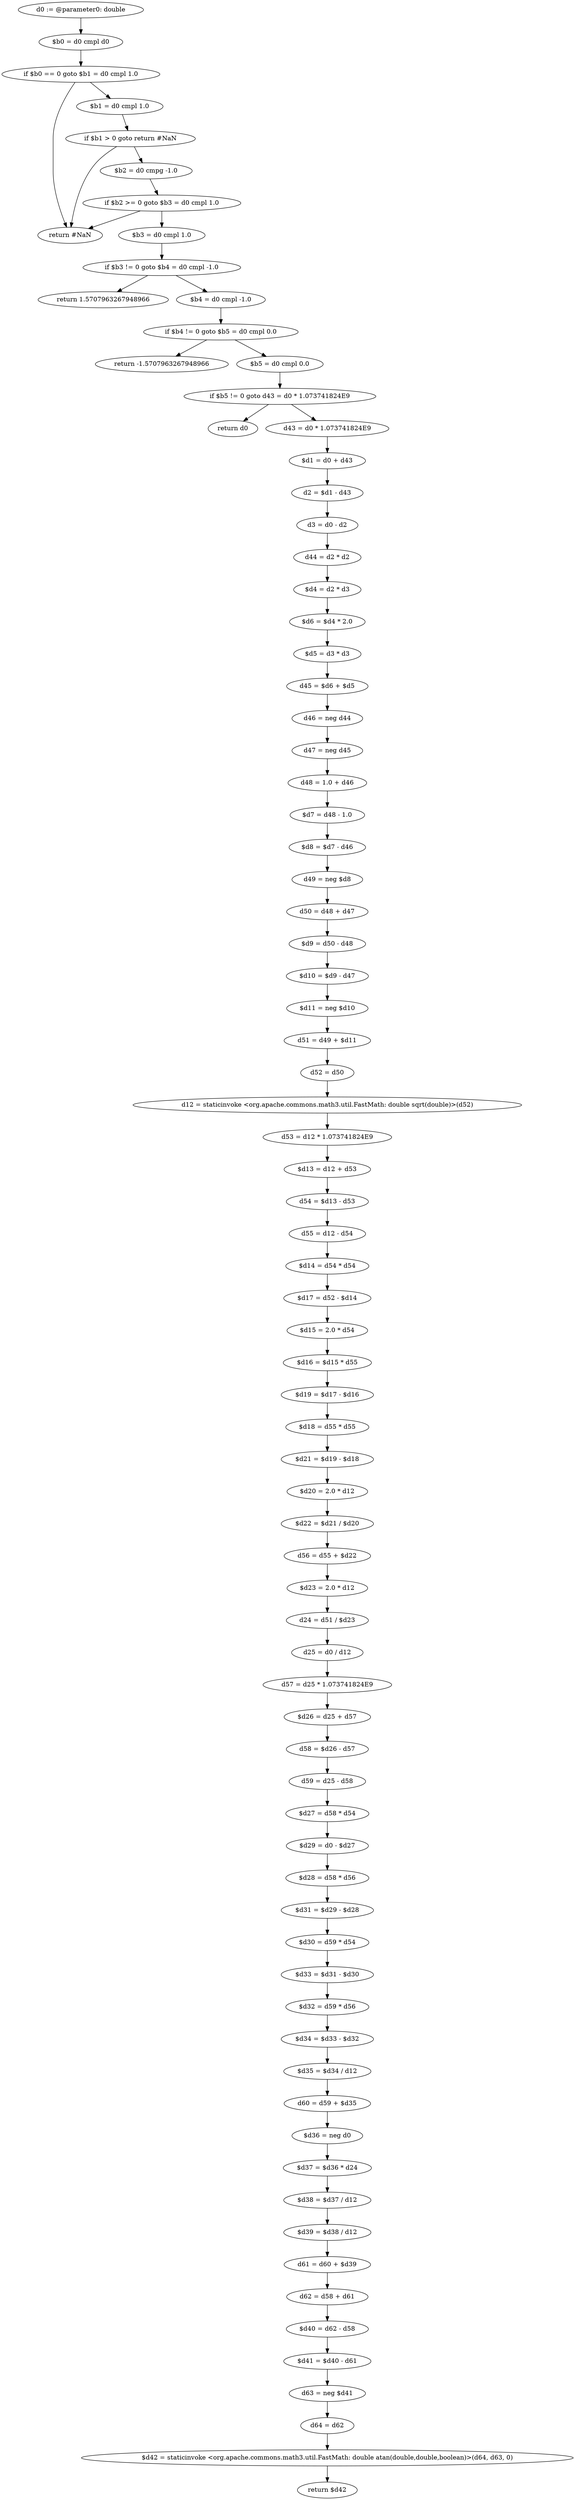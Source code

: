 digraph "unitGraph" {
    "d0 := @parameter0: double"
    "$b0 = d0 cmpl d0"
    "if $b0 == 0 goto $b1 = d0 cmpl 1.0"
    "return #NaN"
    "$b1 = d0 cmpl 1.0"
    "if $b1 > 0 goto return #NaN"
    "$b2 = d0 cmpg -1.0"
    "if $b2 >= 0 goto $b3 = d0 cmpl 1.0"
    "$b3 = d0 cmpl 1.0"
    "if $b3 != 0 goto $b4 = d0 cmpl -1.0"
    "return 1.5707963267948966"
    "$b4 = d0 cmpl -1.0"
    "if $b4 != 0 goto $b5 = d0 cmpl 0.0"
    "return -1.5707963267948966"
    "$b5 = d0 cmpl 0.0"
    "if $b5 != 0 goto d43 = d0 * 1.073741824E9"
    "return d0"
    "d43 = d0 * 1.073741824E9"
    "$d1 = d0 + d43"
    "d2 = $d1 - d43"
    "d3 = d0 - d2"
    "d44 = d2 * d2"
    "$d4 = d2 * d3"
    "$d6 = $d4 * 2.0"
    "$d5 = d3 * d3"
    "d45 = $d6 + $d5"
    "d46 = neg d44"
    "d47 = neg d45"
    "d48 = 1.0 + d46"
    "$d7 = d48 - 1.0"
    "$d8 = $d7 - d46"
    "d49 = neg $d8"
    "d50 = d48 + d47"
    "$d9 = d50 - d48"
    "$d10 = $d9 - d47"
    "$d11 = neg $d10"
    "d51 = d49 + $d11"
    "d52 = d50"
    "d12 = staticinvoke <org.apache.commons.math3.util.FastMath: double sqrt(double)>(d52)"
    "d53 = d12 * 1.073741824E9"
    "$d13 = d12 + d53"
    "d54 = $d13 - d53"
    "d55 = d12 - d54"
    "$d14 = d54 * d54"
    "$d17 = d52 - $d14"
    "$d15 = 2.0 * d54"
    "$d16 = $d15 * d55"
    "$d19 = $d17 - $d16"
    "$d18 = d55 * d55"
    "$d21 = $d19 - $d18"
    "$d20 = 2.0 * d12"
    "$d22 = $d21 / $d20"
    "d56 = d55 + $d22"
    "$d23 = 2.0 * d12"
    "d24 = d51 / $d23"
    "d25 = d0 / d12"
    "d57 = d25 * 1.073741824E9"
    "$d26 = d25 + d57"
    "d58 = $d26 - d57"
    "d59 = d25 - d58"
    "$d27 = d58 * d54"
    "$d29 = d0 - $d27"
    "$d28 = d58 * d56"
    "$d31 = $d29 - $d28"
    "$d30 = d59 * d54"
    "$d33 = $d31 - $d30"
    "$d32 = d59 * d56"
    "$d34 = $d33 - $d32"
    "$d35 = $d34 / d12"
    "d60 = d59 + $d35"
    "$d36 = neg d0"
    "$d37 = $d36 * d24"
    "$d38 = $d37 / d12"
    "$d39 = $d38 / d12"
    "d61 = d60 + $d39"
    "d62 = d58 + d61"
    "$d40 = d62 - d58"
    "$d41 = $d40 - d61"
    "d63 = neg $d41"
    "d64 = d62"
    "$d42 = staticinvoke <org.apache.commons.math3.util.FastMath: double atan(double,double,boolean)>(d64, d63, 0)"
    "return $d42"
    "d0 := @parameter0: double"->"$b0 = d0 cmpl d0";
    "$b0 = d0 cmpl d0"->"if $b0 == 0 goto $b1 = d0 cmpl 1.0";
    "if $b0 == 0 goto $b1 = d0 cmpl 1.0"->"return #NaN";
    "if $b0 == 0 goto $b1 = d0 cmpl 1.0"->"$b1 = d0 cmpl 1.0";
    "$b1 = d0 cmpl 1.0"->"if $b1 > 0 goto return #NaN";
    "if $b1 > 0 goto return #NaN"->"$b2 = d0 cmpg -1.0";
    "if $b1 > 0 goto return #NaN"->"return #NaN";
    "$b2 = d0 cmpg -1.0"->"if $b2 >= 0 goto $b3 = d0 cmpl 1.0";
    "if $b2 >= 0 goto $b3 = d0 cmpl 1.0"->"return #NaN";
    "if $b2 >= 0 goto $b3 = d0 cmpl 1.0"->"$b3 = d0 cmpl 1.0";
    "$b3 = d0 cmpl 1.0"->"if $b3 != 0 goto $b4 = d0 cmpl -1.0";
    "if $b3 != 0 goto $b4 = d0 cmpl -1.0"->"return 1.5707963267948966";
    "if $b3 != 0 goto $b4 = d0 cmpl -1.0"->"$b4 = d0 cmpl -1.0";
    "$b4 = d0 cmpl -1.0"->"if $b4 != 0 goto $b5 = d0 cmpl 0.0";
    "if $b4 != 0 goto $b5 = d0 cmpl 0.0"->"return -1.5707963267948966";
    "if $b4 != 0 goto $b5 = d0 cmpl 0.0"->"$b5 = d0 cmpl 0.0";
    "$b5 = d0 cmpl 0.0"->"if $b5 != 0 goto d43 = d0 * 1.073741824E9";
    "if $b5 != 0 goto d43 = d0 * 1.073741824E9"->"return d0";
    "if $b5 != 0 goto d43 = d0 * 1.073741824E9"->"d43 = d0 * 1.073741824E9";
    "d43 = d0 * 1.073741824E9"->"$d1 = d0 + d43";
    "$d1 = d0 + d43"->"d2 = $d1 - d43";
    "d2 = $d1 - d43"->"d3 = d0 - d2";
    "d3 = d0 - d2"->"d44 = d2 * d2";
    "d44 = d2 * d2"->"$d4 = d2 * d3";
    "$d4 = d2 * d3"->"$d6 = $d4 * 2.0";
    "$d6 = $d4 * 2.0"->"$d5 = d3 * d3";
    "$d5 = d3 * d3"->"d45 = $d6 + $d5";
    "d45 = $d6 + $d5"->"d46 = neg d44";
    "d46 = neg d44"->"d47 = neg d45";
    "d47 = neg d45"->"d48 = 1.0 + d46";
    "d48 = 1.0 + d46"->"$d7 = d48 - 1.0";
    "$d7 = d48 - 1.0"->"$d8 = $d7 - d46";
    "$d8 = $d7 - d46"->"d49 = neg $d8";
    "d49 = neg $d8"->"d50 = d48 + d47";
    "d50 = d48 + d47"->"$d9 = d50 - d48";
    "$d9 = d50 - d48"->"$d10 = $d9 - d47";
    "$d10 = $d9 - d47"->"$d11 = neg $d10";
    "$d11 = neg $d10"->"d51 = d49 + $d11";
    "d51 = d49 + $d11"->"d52 = d50";
    "d52 = d50"->"d12 = staticinvoke <org.apache.commons.math3.util.FastMath: double sqrt(double)>(d52)";
    "d12 = staticinvoke <org.apache.commons.math3.util.FastMath: double sqrt(double)>(d52)"->"d53 = d12 * 1.073741824E9";
    "d53 = d12 * 1.073741824E9"->"$d13 = d12 + d53";
    "$d13 = d12 + d53"->"d54 = $d13 - d53";
    "d54 = $d13 - d53"->"d55 = d12 - d54";
    "d55 = d12 - d54"->"$d14 = d54 * d54";
    "$d14 = d54 * d54"->"$d17 = d52 - $d14";
    "$d17 = d52 - $d14"->"$d15 = 2.0 * d54";
    "$d15 = 2.0 * d54"->"$d16 = $d15 * d55";
    "$d16 = $d15 * d55"->"$d19 = $d17 - $d16";
    "$d19 = $d17 - $d16"->"$d18 = d55 * d55";
    "$d18 = d55 * d55"->"$d21 = $d19 - $d18";
    "$d21 = $d19 - $d18"->"$d20 = 2.0 * d12";
    "$d20 = 2.0 * d12"->"$d22 = $d21 / $d20";
    "$d22 = $d21 / $d20"->"d56 = d55 + $d22";
    "d56 = d55 + $d22"->"$d23 = 2.0 * d12";
    "$d23 = 2.0 * d12"->"d24 = d51 / $d23";
    "d24 = d51 / $d23"->"d25 = d0 / d12";
    "d25 = d0 / d12"->"d57 = d25 * 1.073741824E9";
    "d57 = d25 * 1.073741824E9"->"$d26 = d25 + d57";
    "$d26 = d25 + d57"->"d58 = $d26 - d57";
    "d58 = $d26 - d57"->"d59 = d25 - d58";
    "d59 = d25 - d58"->"$d27 = d58 * d54";
    "$d27 = d58 * d54"->"$d29 = d0 - $d27";
    "$d29 = d0 - $d27"->"$d28 = d58 * d56";
    "$d28 = d58 * d56"->"$d31 = $d29 - $d28";
    "$d31 = $d29 - $d28"->"$d30 = d59 * d54";
    "$d30 = d59 * d54"->"$d33 = $d31 - $d30";
    "$d33 = $d31 - $d30"->"$d32 = d59 * d56";
    "$d32 = d59 * d56"->"$d34 = $d33 - $d32";
    "$d34 = $d33 - $d32"->"$d35 = $d34 / d12";
    "$d35 = $d34 / d12"->"d60 = d59 + $d35";
    "d60 = d59 + $d35"->"$d36 = neg d0";
    "$d36 = neg d0"->"$d37 = $d36 * d24";
    "$d37 = $d36 * d24"->"$d38 = $d37 / d12";
    "$d38 = $d37 / d12"->"$d39 = $d38 / d12";
    "$d39 = $d38 / d12"->"d61 = d60 + $d39";
    "d61 = d60 + $d39"->"d62 = d58 + d61";
    "d62 = d58 + d61"->"$d40 = d62 - d58";
    "$d40 = d62 - d58"->"$d41 = $d40 - d61";
    "$d41 = $d40 - d61"->"d63 = neg $d41";
    "d63 = neg $d41"->"d64 = d62";
    "d64 = d62"->"$d42 = staticinvoke <org.apache.commons.math3.util.FastMath: double atan(double,double,boolean)>(d64, d63, 0)";
    "$d42 = staticinvoke <org.apache.commons.math3.util.FastMath: double atan(double,double,boolean)>(d64, d63, 0)"->"return $d42";
}

